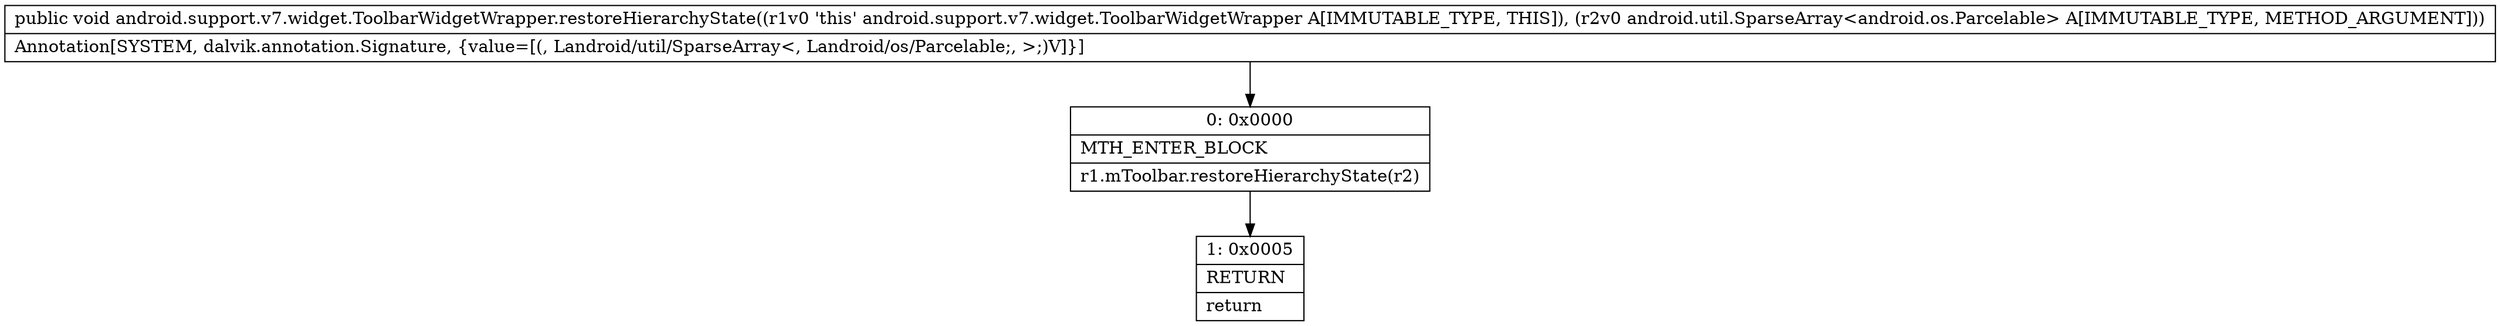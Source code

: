 digraph "CFG forandroid.support.v7.widget.ToolbarWidgetWrapper.restoreHierarchyState(Landroid\/util\/SparseArray;)V" {
Node_0 [shape=record,label="{0\:\ 0x0000|MTH_ENTER_BLOCK\l|r1.mToolbar.restoreHierarchyState(r2)\l}"];
Node_1 [shape=record,label="{1\:\ 0x0005|RETURN\l|return\l}"];
MethodNode[shape=record,label="{public void android.support.v7.widget.ToolbarWidgetWrapper.restoreHierarchyState((r1v0 'this' android.support.v7.widget.ToolbarWidgetWrapper A[IMMUTABLE_TYPE, THIS]), (r2v0 android.util.SparseArray\<android.os.Parcelable\> A[IMMUTABLE_TYPE, METHOD_ARGUMENT]))  | Annotation[SYSTEM, dalvik.annotation.Signature, \{value=[(, Landroid\/util\/SparseArray\<, Landroid\/os\/Parcelable;, \>;)V]\}]\l}"];
MethodNode -> Node_0;
Node_0 -> Node_1;
}

